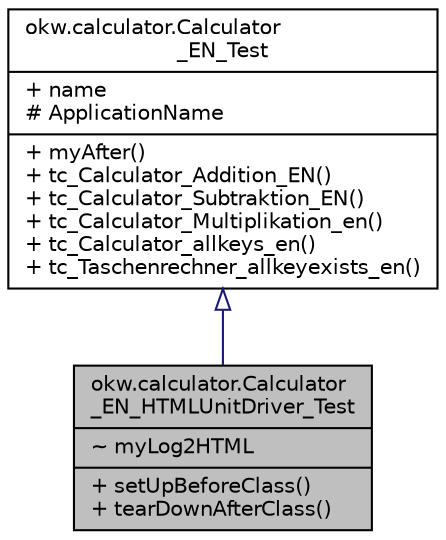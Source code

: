 digraph "okw.calculator.Calculator_EN_HTMLUnitDriver_Test"
{
 // INTERACTIVE_SVG=YES
 // LATEX_PDF_SIZE
  edge [fontname="Helvetica",fontsize="10",labelfontname="Helvetica",labelfontsize="10"];
  node [fontname="Helvetica",fontsize="10",shape=record];
  Node0 [label="{okw.calculator.Calculator\l_EN_HTMLUnitDriver_Test\n|~ myLog2HTML\l|+ setUpBeforeClass()\l+ tearDownAfterClass()\l}",height=0.2,width=0.4,color="black", fillcolor="grey75", style="filled", fontcolor="black",tooltip=" "];
  Node1 -> Node0 [dir="back",color="midnightblue",fontsize="10",style="solid",arrowtail="onormal",fontname="Helvetica"];
  Node1 [label="{okw.calculator.Calculator\l_EN_Test\n|+ name\l# ApplicationName\l|+ myAfter()\l+ tc_Calculator_Addition_EN()\l+ tc_Calculator_Subtraktion_EN()\l+ tc_Calculator_Multiplikation_en()\l+ tc_Calculator_allkeys_en()\l+ tc_Taschenrechner_allkeyexists_en()\l}",height=0.2,width=0.4,color="black", fillcolor="white", style="filled",URL="$classokw_1_1calculator_1_1_calculator___e_n___test.html",tooltip=" "];
}
